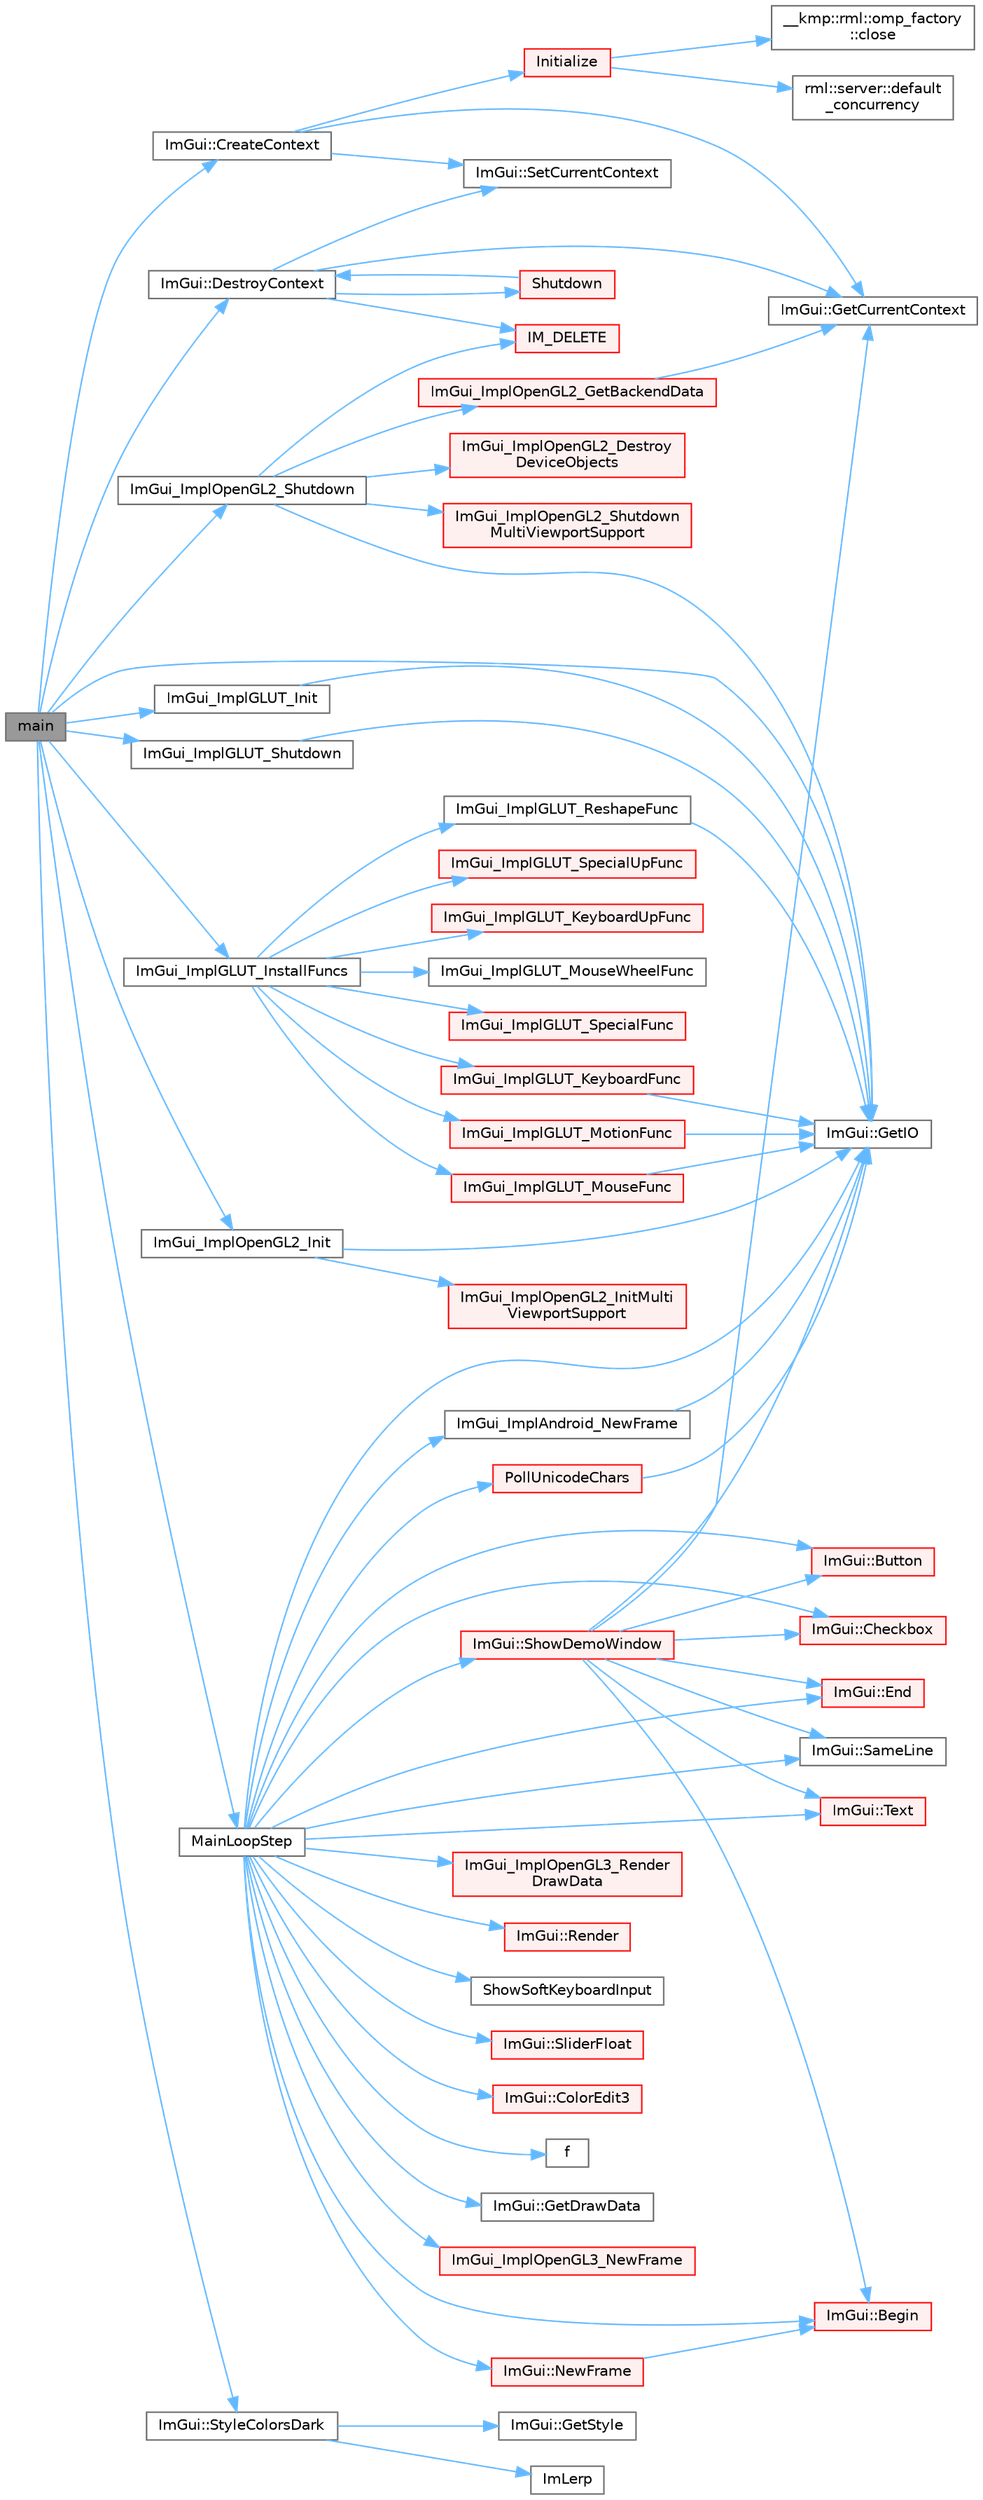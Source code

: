 digraph "main"
{
 // LATEX_PDF_SIZE
  bgcolor="transparent";
  edge [fontname=Helvetica,fontsize=10,labelfontname=Helvetica,labelfontsize=10];
  node [fontname=Helvetica,fontsize=10,shape=box,height=0.2,width=0.4];
  rankdir="LR";
  Node1 [id="Node000001",label="main",height=0.2,width=0.4,color="gray40", fillcolor="grey60", style="filled", fontcolor="black",tooltip=" "];
  Node1 -> Node2 [id="edge1_Node000001_Node000002",color="steelblue1",style="solid",tooltip=" "];
  Node2 [id="Node000002",label="ImGui::CreateContext",height=0.2,width=0.4,color="grey40", fillcolor="white", style="filled",URL="$namespace_im_gui.html#a4ff6c9ad05a0eba37ce1b5ff1607810a",tooltip=" "];
  Node2 -> Node3 [id="edge2_Node000002_Node000003",color="steelblue1",style="solid",tooltip=" "];
  Node3 [id="Node000003",label="ImGui::GetCurrentContext",height=0.2,width=0.4,color="grey40", fillcolor="white", style="filled",URL="$namespace_im_gui.html#af557a6de5538099a0f6047eb994bbf42",tooltip=" "];
  Node2 -> Node4 [id="edge3_Node000002_Node000004",color="steelblue1",style="solid",tooltip=" "];
  Node4 [id="Node000004",label="Initialize",height=0.2,width=0.4,color="red", fillcolor="#FFF0F0", style="filled",URL="$test__rml__tbb_8cpp.html#a98b1050f09da390896f964fb7a892391",tooltip=" "];
  Node4 -> Node5 [id="edge4_Node000004_Node000005",color="steelblue1",style="solid",tooltip=" "];
  Node5 [id="Node000005",label="__kmp::rml::omp_factory\l::close",height=0.2,width=0.4,color="grey40", fillcolor="white", style="filled",URL="$class____kmp_1_1rml_1_1omp__factory.html#ac5cd7885c15546edcbbbfe05dd14c283",tooltip="Close factory."];
  Node4 -> Node6 [id="edge5_Node000004_Node000006",color="steelblue1",style="solid",tooltip=" "];
  Node6 [id="Node000006",label="rml::server::default\l_concurrency",height=0.2,width=0.4,color="grey40", fillcolor="white", style="filled",URL="$classrml_1_1server.html#ab724107e297226ef26538315091a50b1",tooltip="Default level of concurrency for which RML strives when there are no non-RML threads running."];
  Node2 -> Node13 [id="edge6_Node000002_Node000013",color="steelblue1",style="solid",tooltip=" "];
  Node13 [id="Node000013",label="ImGui::SetCurrentContext",height=0.2,width=0.4,color="grey40", fillcolor="white", style="filled",URL="$namespace_im_gui.html#a289dbbbffdadcf1231821d97a7c4a9be",tooltip=" "];
  Node1 -> Node14 [id="edge7_Node000001_Node000014",color="steelblue1",style="solid",tooltip=" "];
  Node14 [id="Node000014",label="ImGui::DestroyContext",height=0.2,width=0.4,color="grey40", fillcolor="white", style="filled",URL="$namespace_im_gui.html#ab9132deece575023170cd8e681d0581d",tooltip=" "];
  Node14 -> Node3 [id="edge8_Node000014_Node000003",color="steelblue1",style="solid",tooltip=" "];
  Node14 -> Node15 [id="edge9_Node000014_Node000015",color="steelblue1",style="solid",tooltip=" "];
  Node15 [id="Node000015",label="IM_DELETE",height=0.2,width=0.4,color="red", fillcolor="#FFF0F0", style="filled",URL="$imgui_8h.html#a3c856832c3fe1da8767a9353da3707e1",tooltip=" "];
  Node14 -> Node13 [id="edge10_Node000014_Node000013",color="steelblue1",style="solid",tooltip=" "];
  Node14 -> Node18 [id="edge11_Node000014_Node000018",color="steelblue1",style="solid",tooltip=" "];
  Node18 [id="Node000018",label="Shutdown",height=0.2,width=0.4,color="red", fillcolor="#FFF0F0", style="filled",URL="$runtime_2imgui_2examples_2example__android__opengl3_2main_8cpp.html#ac5f038c2b480cf9ef5e19e3eba8dbaf9",tooltip=" "];
  Node18 -> Node14 [id="edge12_Node000018_Node000014",color="steelblue1",style="solid",tooltip=" "];
  Node1 -> Node20 [id="edge13_Node000001_Node000020",color="steelblue1",style="solid",tooltip=" "];
  Node20 [id="Node000020",label="ImGui::GetIO",height=0.2,width=0.4,color="grey40", fillcolor="white", style="filled",URL="$namespace_im_gui.html#a3179e560812f878f3961ce803a5d9302",tooltip=" "];
  Node1 -> Node31 [id="edge14_Node000001_Node000031",color="steelblue1",style="solid",tooltip=" "];
  Node31 [id="Node000031",label="ImGui_ImplGLUT_Init",height=0.2,width=0.4,color="grey40", fillcolor="white", style="filled",URL="$imgui__impl__glut_8cpp.html#a5af2be582473d73e89c3faa10a2d52dc",tooltip=" "];
  Node31 -> Node20 [id="edge15_Node000031_Node000020",color="steelblue1",style="solid",tooltip=" "];
  Node1 -> Node32 [id="edge16_Node000001_Node000032",color="steelblue1",style="solid",tooltip=" "];
  Node32 [id="Node000032",label="ImGui_ImplGLUT_InstallFuncs",height=0.2,width=0.4,color="grey40", fillcolor="white", style="filled",URL="$imgui__impl__glut_8cpp.html#a0d66adf366e94cf8ad8cd585bafb1eb6",tooltip=" "];
  Node32 -> Node33 [id="edge17_Node000032_Node000033",color="steelblue1",style="solid",tooltip=" "];
  Node33 [id="Node000033",label="ImGui_ImplGLUT_KeyboardFunc",height=0.2,width=0.4,color="red", fillcolor="#FFF0F0", style="filled",URL="$imgui__impl__glut_8cpp.html#a4662e35b42463fc31a3fc1fb9d6a2f74",tooltip=" "];
  Node33 -> Node20 [id="edge18_Node000033_Node000020",color="steelblue1",style="solid",tooltip=" "];
  Node32 -> Node50 [id="edge19_Node000032_Node000050",color="steelblue1",style="solid",tooltip=" "];
  Node50 [id="Node000050",label="ImGui_ImplGLUT_KeyboardUpFunc",height=0.2,width=0.4,color="red", fillcolor="#FFF0F0", style="filled",URL="$imgui__impl__glut_8cpp.html#a1dd98e4b46f666aa5d13a3e97656089d",tooltip=" "];
  Node32 -> Node51 [id="edge20_Node000032_Node000051",color="steelblue1",style="solid",tooltip=" "];
  Node51 [id="Node000051",label="ImGui_ImplGLUT_MotionFunc",height=0.2,width=0.4,color="red", fillcolor="#FFF0F0", style="filled",URL="$imgui__impl__glut_8cpp.html#a6c7586b84d542b02fc04f8d599a16c80",tooltip=" "];
  Node51 -> Node20 [id="edge21_Node000051_Node000020",color="steelblue1",style="solid",tooltip=" "];
  Node32 -> Node55 [id="edge22_Node000032_Node000055",color="steelblue1",style="solid",tooltip=" "];
  Node55 [id="Node000055",label="ImGui_ImplGLUT_MouseFunc",height=0.2,width=0.4,color="red", fillcolor="#FFF0F0", style="filled",URL="$imgui__impl__glut_8cpp.html#a59658878376dcb4b05802fa6016726c7",tooltip=" "];
  Node55 -> Node20 [id="edge23_Node000055_Node000020",color="steelblue1",style="solid",tooltip=" "];
  Node32 -> Node57 [id="edge24_Node000032_Node000057",color="steelblue1",style="solid",tooltip=" "];
  Node57 [id="Node000057",label="ImGui_ImplGLUT_MouseWheelFunc",height=0.2,width=0.4,color="grey40", fillcolor="white", style="filled",URL="$imgui__impl__glut_8h.html#a46808f6c768cc32748ce77b07d28b4be",tooltip=" "];
  Node32 -> Node58 [id="edge25_Node000032_Node000058",color="steelblue1",style="solid",tooltip=" "];
  Node58 [id="Node000058",label="ImGui_ImplGLUT_ReshapeFunc",height=0.2,width=0.4,color="grey40", fillcolor="white", style="filled",URL="$imgui__impl__glut_8cpp.html#a34896b8d999a720ee8749f65ece0a5bd",tooltip=" "];
  Node58 -> Node20 [id="edge26_Node000058_Node000020",color="steelblue1",style="solid",tooltip=" "];
  Node32 -> Node59 [id="edge27_Node000032_Node000059",color="steelblue1",style="solid",tooltip=" "];
  Node59 [id="Node000059",label="ImGui_ImplGLUT_SpecialFunc",height=0.2,width=0.4,color="red", fillcolor="#FFF0F0", style="filled",URL="$imgui__impl__glut_8cpp.html#a1e1a8592c263b06d60b822cf4d755049",tooltip=" "];
  Node32 -> Node60 [id="edge28_Node000032_Node000060",color="steelblue1",style="solid",tooltip=" "];
  Node60 [id="Node000060",label="ImGui_ImplGLUT_SpecialUpFunc",height=0.2,width=0.4,color="red", fillcolor="#FFF0F0", style="filled",URL="$imgui__impl__glut_8cpp.html#a5374218f11c02c10ed917641a3aeb404",tooltip=" "];
  Node1 -> Node61 [id="edge29_Node000001_Node000061",color="steelblue1",style="solid",tooltip=" "];
  Node61 [id="Node000061",label="ImGui_ImplGLUT_Shutdown",height=0.2,width=0.4,color="grey40", fillcolor="white", style="filled",URL="$imgui__impl__glut_8cpp.html#aa9cd7b266b18c7abbb79d1930d1af6c7",tooltip=" "];
  Node61 -> Node20 [id="edge30_Node000061_Node000020",color="steelblue1",style="solid",tooltip=" "];
  Node1 -> Node62 [id="edge31_Node000001_Node000062",color="steelblue1",style="solid",tooltip=" "];
  Node62 [id="Node000062",label="ImGui_ImplOpenGL2_Init",height=0.2,width=0.4,color="grey40", fillcolor="white", style="filled",URL="$imgui__impl__opengl2_8cpp.html#a6eaf994af4c385ea9858cc1af5d234a0",tooltip=" "];
  Node62 -> Node20 [id="edge32_Node000062_Node000020",color="steelblue1",style="solid",tooltip=" "];
  Node62 -> Node63 [id="edge33_Node000062_Node000063",color="steelblue1",style="solid",tooltip=" "];
  Node63 [id="Node000063",label="ImGui_ImplOpenGL2_InitMulti\lViewportSupport",height=0.2,width=0.4,color="red", fillcolor="#FFF0F0", style="filled",URL="$imgui__impl__opengl2_8cpp.html#aaba74d197f298ae743267490c4931861",tooltip=" "];
  Node1 -> Node70 [id="edge34_Node000001_Node000070",color="steelblue1",style="solid",tooltip=" "];
  Node70 [id="Node000070",label="ImGui_ImplOpenGL2_Shutdown",height=0.2,width=0.4,color="grey40", fillcolor="white", style="filled",URL="$imgui__impl__opengl2_8cpp.html#ad79dd5ab4eb96f259be274cbcb4e48f0",tooltip=" "];
  Node70 -> Node20 [id="edge35_Node000070_Node000020",color="steelblue1",style="solid",tooltip=" "];
  Node70 -> Node15 [id="edge36_Node000070_Node000015",color="steelblue1",style="solid",tooltip=" "];
  Node70 -> Node71 [id="edge37_Node000070_Node000071",color="steelblue1",style="solid",tooltip=" "];
  Node71 [id="Node000071",label="ImGui_ImplOpenGL2_Destroy\lDeviceObjects",height=0.2,width=0.4,color="red", fillcolor="#FFF0F0", style="filled",URL="$imgui__impl__opengl2_8cpp.html#a186c0a15389a738c8b9beec8131b95f4",tooltip=" "];
  Node70 -> Node73 [id="edge38_Node000070_Node000073",color="steelblue1",style="solid",tooltip=" "];
  Node73 [id="Node000073",label="ImGui_ImplOpenGL2_GetBackendData",height=0.2,width=0.4,color="red", fillcolor="#FFF0F0", style="filled",URL="$imgui__impl__opengl2_8cpp.html#ae6ea0427d8250276cfe4a10e5fe122ec",tooltip=" "];
  Node73 -> Node3 [id="edge39_Node000073_Node000003",color="steelblue1",style="solid",tooltip=" "];
  Node70 -> Node74 [id="edge40_Node000070_Node000074",color="steelblue1",style="solid",tooltip=" "];
  Node74 [id="Node000074",label="ImGui_ImplOpenGL2_Shutdown\lMultiViewportSupport",height=0.2,width=0.4,color="red", fillcolor="#FFF0F0", style="filled",URL="$imgui__impl__opengl2_8cpp.html#a8c0d333321a47cfc7e2e727b3c20efb1",tooltip=" "];
  Node1 -> Node75 [id="edge41_Node000001_Node000075",color="steelblue1",style="solid",tooltip=" "];
  Node75 [id="Node000075",label="MainLoopStep",height=0.2,width=0.4,color="grey40", fillcolor="white", style="filled",URL="$runtime_2imgui_2examples_2example__android__opengl3_2main_8cpp.html#a4c41f1a1f60dcb4882836741b9206efc",tooltip=" "];
  Node75 -> Node76 [id="edge42_Node000075_Node000076",color="steelblue1",style="solid",tooltip=" "];
  Node76 [id="Node000076",label="ImGui::Begin",height=0.2,width=0.4,color="red", fillcolor="#FFF0F0", style="filled",URL="$namespace_im_gui.html#a581e58db0bc930bafa4a5d23093a2b99",tooltip=" "];
  Node75 -> Node575 [id="edge43_Node000075_Node000575",color="steelblue1",style="solid",tooltip=" "];
  Node575 [id="Node000575",label="ImGui::Button",height=0.2,width=0.4,color="red", fillcolor="#FFF0F0", style="filled",URL="$namespace_im_gui.html#a38094c568ce398db5a3abb9d3ac92030",tooltip=" "];
  Node75 -> Node578 [id="edge44_Node000075_Node000578",color="steelblue1",style="solid",tooltip=" "];
  Node578 [id="Node000578",label="ImGui::Checkbox",height=0.2,width=0.4,color="red", fillcolor="#FFF0F0", style="filled",URL="$namespace_im_gui.html#a57d73c1d0ef807fef734d91024092027",tooltip=" "];
  Node75 -> Node579 [id="edge45_Node000075_Node000579",color="steelblue1",style="solid",tooltip=" "];
  Node579 [id="Node000579",label="ImGui::ColorEdit3",height=0.2,width=0.4,color="red", fillcolor="#FFF0F0", style="filled",URL="$namespace_im_gui.html#a5afe76ba1c91f07363e40396e7df656e",tooltip=" "];
  Node75 -> Node157 [id="edge46_Node000075_Node000157",color="steelblue1",style="solid",tooltip=" "];
  Node157 [id="Node000157",label="ImGui::End",height=0.2,width=0.4,color="red", fillcolor="#FFF0F0", style="filled",URL="$namespace_im_gui.html#a5479d93794a004c67ceb6d13f37c8254",tooltip=" "];
  Node75 -> Node54 [id="edge47_Node000075_Node000054",color="steelblue1",style="solid",tooltip=" "];
  Node54 [id="Node000054",label="f",height=0.2,width=0.4,color="grey40", fillcolor="white", style="filled",URL="$cxx11__tensor__map_8cpp.html#a7f507fea02198f6cb81c86640c7b1a4e",tooltip=" "];
  Node75 -> Node713 [id="edge48_Node000075_Node000713",color="steelblue1",style="solid",tooltip=" "];
  Node713 [id="Node000713",label="ImGui::GetDrawData",height=0.2,width=0.4,color="grey40", fillcolor="white", style="filled",URL="$namespace_im_gui.html#ab73131dc44b1267dac04f0c2bb0af983",tooltip=" "];
  Node75 -> Node20 [id="edge49_Node000075_Node000020",color="steelblue1",style="solid",tooltip=" "];
  Node75 -> Node714 [id="edge50_Node000075_Node000714",color="steelblue1",style="solid",tooltip=" "];
  Node714 [id="Node000714",label="ImGui_ImplAndroid_NewFrame",height=0.2,width=0.4,color="grey40", fillcolor="white", style="filled",URL="$imgui__impl__android_8cpp.html#ae2aae69347a6647386e88e09b032a86b",tooltip=" "];
  Node714 -> Node20 [id="edge51_Node000714_Node000020",color="steelblue1",style="solid",tooltip=" "];
  Node75 -> Node715 [id="edge52_Node000075_Node000715",color="steelblue1",style="solid",tooltip=" "];
  Node715 [id="Node000715",label="ImGui_ImplOpenGL3_NewFrame",height=0.2,width=0.4,color="red", fillcolor="#FFF0F0", style="filled",URL="$imgui__impl__opengl3_8cpp.html#a900e74add4e56e74f97a210eb329aa91",tooltip=" "];
  Node75 -> Node796 [id="edge53_Node000075_Node000796",color="steelblue1",style="solid",tooltip=" "];
  Node796 [id="Node000796",label="ImGui_ImplOpenGL3_Render\lDrawData",height=0.2,width=0.4,color="red", fillcolor="#FFF0F0", style="filled",URL="$imgui__impl__opengl3_8cpp.html#ad215190229f4f300593911aa7b3821de",tooltip=" "];
  Node75 -> Node798 [id="edge54_Node000075_Node000798",color="steelblue1",style="solid",tooltip=" "];
  Node798 [id="Node000798",label="ImGui::NewFrame",height=0.2,width=0.4,color="red", fillcolor="#FFF0F0", style="filled",URL="$namespace_im_gui.html#ab3f1fc018f903b7ad79fd10663375774",tooltip=" "];
  Node798 -> Node76 [id="edge55_Node000798_Node000076",color="steelblue1",style="solid",tooltip=" "];
  Node75 -> Node947 [id="edge56_Node000075_Node000947",color="steelblue1",style="solid",tooltip=" "];
  Node947 [id="Node000947",label="PollUnicodeChars",height=0.2,width=0.4,color="red", fillcolor="#FFF0F0", style="filled",URL="$runtime_2imgui_2examples_2example__android__opengl3_2main_8cpp.html#a20888269ac92b152a8441775ae498b1c",tooltip=" "];
  Node947 -> Node20 [id="edge57_Node000947_Node000020",color="steelblue1",style="solid",tooltip=" "];
  Node75 -> Node948 [id="edge58_Node000075_Node000948",color="steelblue1",style="solid",tooltip=" "];
  Node948 [id="Node000948",label="ImGui::Render",height=0.2,width=0.4,color="red", fillcolor="#FFF0F0", style="filled",URL="$namespace_im_gui.html#ab51a164f547317c16c441f1599e3946d",tooltip=" "];
  Node75 -> Node245 [id="edge59_Node000075_Node000245",color="steelblue1",style="solid",tooltip=" "];
  Node245 [id="Node000245",label="ImGui::SameLine",height=0.2,width=0.4,color="grey40", fillcolor="white", style="filled",URL="$namespace_im_gui.html#addd433eb3aae59119e341e80db474f66",tooltip=" "];
  Node75 -> Node993 [id="edge60_Node000075_Node000993",color="steelblue1",style="solid",tooltip=" "];
  Node993 [id="Node000993",label="ImGui::ShowDemoWindow",height=0.2,width=0.4,color="red", fillcolor="#FFF0F0", style="filled",URL="$namespace_im_gui.html#af95643a0ce4893b9e57c12991922fb18",tooltip=" "];
  Node993 -> Node76 [id="edge61_Node000993_Node000076",color="steelblue1",style="solid",tooltip=" "];
  Node993 -> Node575 [id="edge62_Node000993_Node000575",color="steelblue1",style="solid",tooltip=" "];
  Node993 -> Node578 [id="edge63_Node000993_Node000578",color="steelblue1",style="solid",tooltip=" "];
  Node993 -> Node157 [id="edge64_Node000993_Node000157",color="steelblue1",style="solid",tooltip=" "];
  Node993 -> Node3 [id="edge65_Node000993_Node000003",color="steelblue1",style="solid",tooltip=" "];
  Node993 -> Node20 [id="edge66_Node000993_Node000020",color="steelblue1",style="solid",tooltip=" "];
  Node993 -> Node245 [id="edge67_Node000993_Node000245",color="steelblue1",style="solid",tooltip=" "];
  Node993 -> Node587 [id="edge68_Node000993_Node000587",color="steelblue1",style="solid",tooltip=" "];
  Node587 [id="Node000587",label="ImGui::Text",height=0.2,width=0.4,color="red", fillcolor="#FFF0F0", style="filled",URL="$namespace_im_gui.html#a9e7b83611fe441d54fad2effb4bf4965",tooltip=" "];
  Node75 -> Node1441 [id="edge69_Node000075_Node001441",color="steelblue1",style="solid",tooltip=" "];
  Node1441 [id="Node001441",label="ShowSoftKeyboardInput",height=0.2,width=0.4,color="grey40", fillcolor="white", style="filled",URL="$runtime_2imgui_2examples_2example__android__opengl3_2main_8cpp.html#a72ff01f6b6868b742d794db0740d82f8",tooltip=" "];
  Node75 -> Node1044 [id="edge70_Node000075_Node001044",color="steelblue1",style="solid",tooltip=" "];
  Node1044 [id="Node001044",label="ImGui::SliderFloat",height=0.2,width=0.4,color="red", fillcolor="#FFF0F0", style="filled",URL="$namespace_im_gui.html#a864f761801792a0cc5ce3408f3392cfc",tooltip=" "];
  Node75 -> Node587 [id="edge71_Node000075_Node000587",color="steelblue1",style="solid",tooltip=" "];
  Node1 -> Node1438 [id="edge72_Node000001_Node001438",color="steelblue1",style="solid",tooltip=" "];
  Node1438 [id="Node001438",label="ImGui::StyleColorsDark",height=0.2,width=0.4,color="grey40", fillcolor="white", style="filled",URL="$namespace_im_gui.html#a26c67fc14081b359566d5e135cd8c767",tooltip=" "];
  Node1438 -> Node1086 [id="edge73_Node001438_Node001086",color="steelblue1",style="solid",tooltip=" "];
  Node1086 [id="Node001086",label="ImGui::GetStyle",height=0.2,width=0.4,color="grey40", fillcolor="white", style="filled",URL="$namespace_im_gui.html#abafef4bb3e3654efd96a47b2e22870a7",tooltip=" "];
  Node1438 -> Node181 [id="edge74_Node001438_Node000181",color="steelblue1",style="solid",tooltip=" "];
  Node181 [id="Node000181",label="ImLerp",height=0.2,width=0.4,color="grey40", fillcolor="white", style="filled",URL="$imgui__internal_8h.html#a1d7813429922346e44eebd82d13f777c",tooltip=" "];
}
